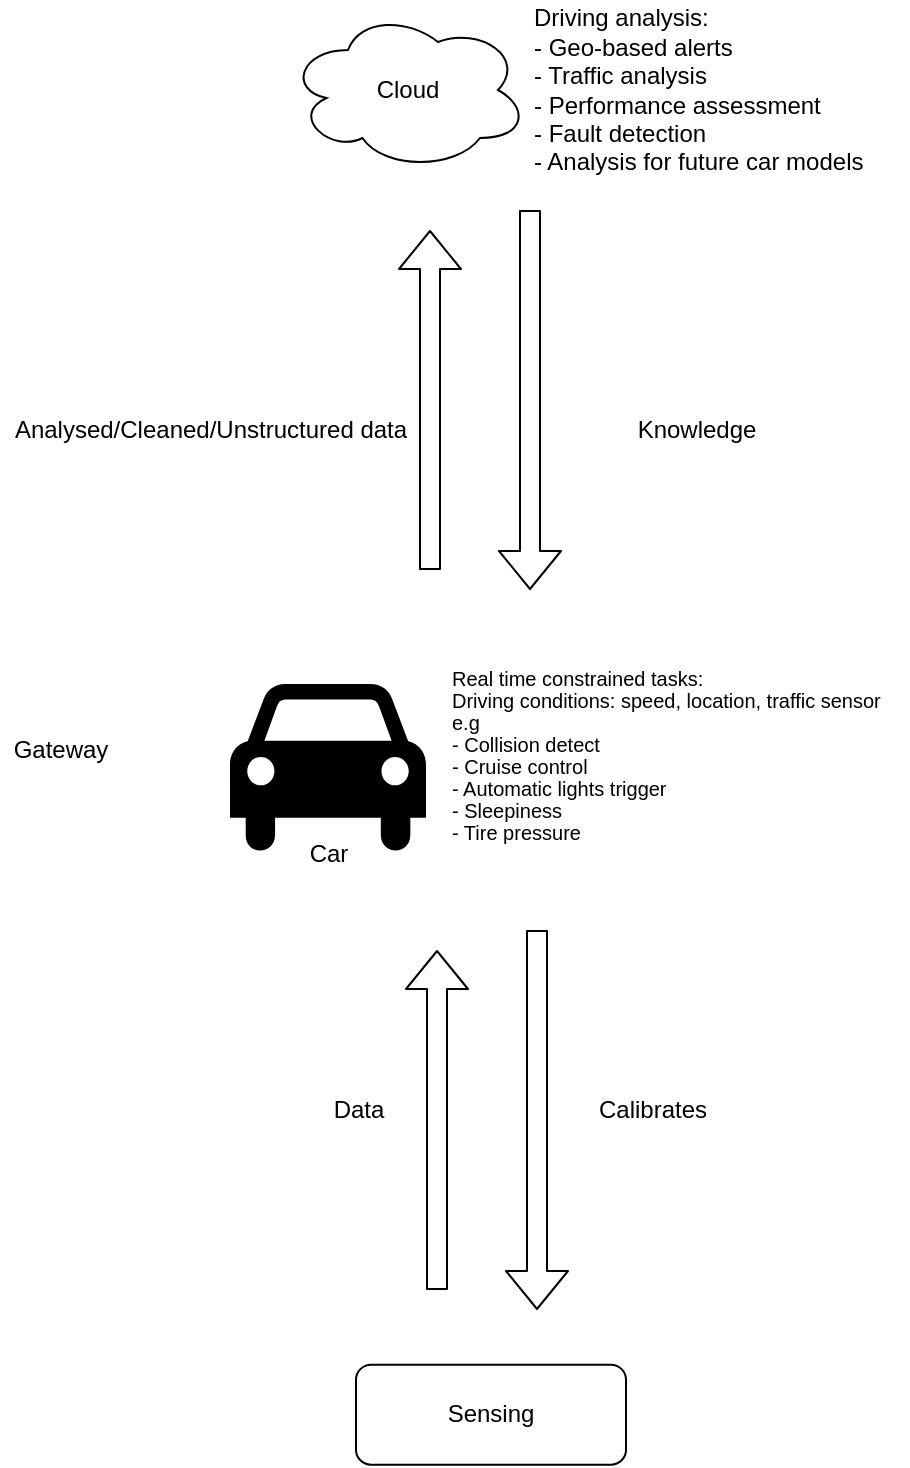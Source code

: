 <mxfile version="14.5.1" type="device"><diagram id="oW9fBlaNATn48Jbj_IVq" name="Seite-1"><mxGraphModel dx="1480" dy="998" grid="1" gridSize="10" guides="1" tooltips="1" connect="1" arrows="1" fold="1" page="1" pageScale="1" pageWidth="827" pageHeight="1169" math="0" shadow="0"><root><mxCell id="0"/><mxCell id="1" parent="0"/><mxCell id="GDxerIt8kj6Bh9V4ug_3-1" value="" style="shape=mxgraph.signs.transportation.car_4;html=1;pointerEvents=1;fillColor=#000000;strokeColor=none;verticalLabelPosition=bottom;verticalAlign=top;align=center;" parent="1" vertex="1"><mxGeometry x="330" y="507" width="98" height="86" as="geometry"/></mxCell><mxCell id="GDxerIt8kj6Bh9V4ug_3-3" value="Cloud" style="ellipse;shape=cloud;whiteSpace=wrap;html=1;" parent="1" vertex="1"><mxGeometry x="359" y="170" width="120" height="80" as="geometry"/></mxCell><mxCell id="GDxerIt8kj6Bh9V4ug_3-4" value="&lt;p class=&quot;p1&quot; style=&quot;margin: 0px ; font-stretch: normal ; font-size: 10px ; line-height: normal&quot;&gt;Real time constrained tasks:&lt;br&gt;Driving conditions: speed, location, traffic sensor&lt;/p&gt;&lt;p class=&quot;p1&quot; style=&quot;margin: 0px ; font-stretch: normal ; font-size: 10px ; line-height: normal&quot;&gt;e.g&lt;/p&gt;&lt;p class=&quot;p1&quot; style=&quot;margin: 0px ; font-stretch: normal ; font-size: 10px ; line-height: normal&quot;&gt;- Collision detect&lt;/p&gt;&lt;p class=&quot;p1&quot; style=&quot;margin: 0px ; font-stretch: normal ; font-size: 10px ; line-height: normal&quot;&gt;- Cruise control&lt;/p&gt;&lt;p class=&quot;p1&quot; style=&quot;margin: 0px ; font-stretch: normal ; font-size: 10px ; line-height: normal&quot;&gt;- Automatic lights trigger&lt;/p&gt;&lt;p class=&quot;p1&quot; style=&quot;margin: 0px ; font-stretch: normal ; font-size: 10px ; line-height: normal&quot;&gt;- Sleepiness&amp;nbsp;&lt;/p&gt;&lt;p class=&quot;p1&quot; style=&quot;margin: 0px ; font-stretch: normal ; font-size: 10px ; line-height: normal&quot;&gt;- Tire pressure&lt;/p&gt;" style="text;html=1;align=left;verticalAlign=middle;resizable=0;points=[];autosize=1;" parent="1" vertex="1"><mxGeometry x="439" y="492" width="230" height="100" as="geometry"/></mxCell><mxCell id="GDxerIt8kj6Bh9V4ug_3-6" value="" style="shape=flexArrow;endArrow=classic;html=1;" parent="1" edge="1"><mxGeometry width="50" height="50" relative="1" as="geometry"><mxPoint x="430" y="450" as="sourcePoint"/><mxPoint x="430" y="280" as="targetPoint"/></mxGeometry></mxCell><mxCell id="GDxerIt8kj6Bh9V4ug_3-7" value="Driving analysis:&lt;br&gt;- Geo-based alerts&lt;br&gt;- Traffic analysis&lt;br&gt;- Performance assessment&lt;br&gt;- Fault detection&lt;br&gt;- Analysis for future car models" style="text;html=1;align=left;verticalAlign=middle;resizable=0;points=[];autosize=1;" parent="1" vertex="1"><mxGeometry x="480" y="165" width="180" height="90" as="geometry"/></mxCell><mxCell id="GDxerIt8kj6Bh9V4ug_3-8" value="" style="shape=flexArrow;endArrow=classic;html=1;" parent="1" edge="1"><mxGeometry width="50" height="50" relative="1" as="geometry"><mxPoint x="480" y="270" as="sourcePoint"/><mxPoint x="480" y="460" as="targetPoint"/></mxGeometry></mxCell><mxCell id="GDxerIt8kj6Bh9V4ug_3-12" value="Car" style="text;html=1;align=center;verticalAlign=middle;resizable=0;points=[];autosize=1;" parent="1" vertex="1"><mxGeometry x="364" y="582" width="30" height="20" as="geometry"/></mxCell><mxCell id="GDxerIt8kj6Bh9V4ug_3-13" value="Analysed/Cleaned/Unstructured data" style="text;html=1;align=center;verticalAlign=middle;resizable=0;points=[];autosize=1;" parent="1" vertex="1"><mxGeometry x="215" y="370" width="210" height="20" as="geometry"/></mxCell><mxCell id="GDxerIt8kj6Bh9V4ug_3-16" value="Sensing" style="rounded=1;whiteSpace=wrap;html=1;fillColor=none;" parent="1" vertex="1"><mxGeometry x="393" y="847.36" width="135" height="50" as="geometry"/></mxCell><mxCell id="GDxerIt8kj6Bh9V4ug_3-24" value="" style="shape=flexArrow;endArrow=classic;html=1;" parent="1" edge="1"><mxGeometry width="50" height="50" relative="1" as="geometry"><mxPoint x="433.5" y="810" as="sourcePoint"/><mxPoint x="433.5" y="640" as="targetPoint"/></mxGeometry></mxCell><mxCell id="GDxerIt8kj6Bh9V4ug_3-25" value="" style="shape=flexArrow;endArrow=classic;html=1;" parent="1" edge="1"><mxGeometry width="50" height="50" relative="1" as="geometry"><mxPoint x="483.5" y="630" as="sourcePoint"/><mxPoint x="483.5" y="820" as="targetPoint"/></mxGeometry></mxCell><mxCell id="GDxerIt8kj6Bh9V4ug_3-26" value="Knowledge" style="text;html=1;align=center;verticalAlign=middle;resizable=0;points=[];autosize=1;" parent="1" vertex="1"><mxGeometry x="528" y="370" width="70" height="20" as="geometry"/></mxCell><mxCell id="GDxerIt8kj6Bh9V4ug_3-27" value="Gateway" style="text;html=1;align=center;verticalAlign=middle;resizable=0;points=[];autosize=1;" parent="1" vertex="1"><mxGeometry x="215" y="530" width="60" height="20" as="geometry"/></mxCell><mxCell id="GDxerIt8kj6Bh9V4ug_3-29" value="Calibrates" style="text;html=1;align=center;verticalAlign=middle;resizable=0;points=[];autosize=1;" parent="1" vertex="1"><mxGeometry x="506" y="710" width="70" height="20" as="geometry"/></mxCell><mxCell id="GDxerIt8kj6Bh9V4ug_3-30" value="Data" style="text;html=1;align=center;verticalAlign=middle;resizable=0;points=[];autosize=1;" parent="1" vertex="1"><mxGeometry x="374" y="710" width="40" height="20" as="geometry"/></mxCell></root></mxGraphModel></diagram></mxfile>